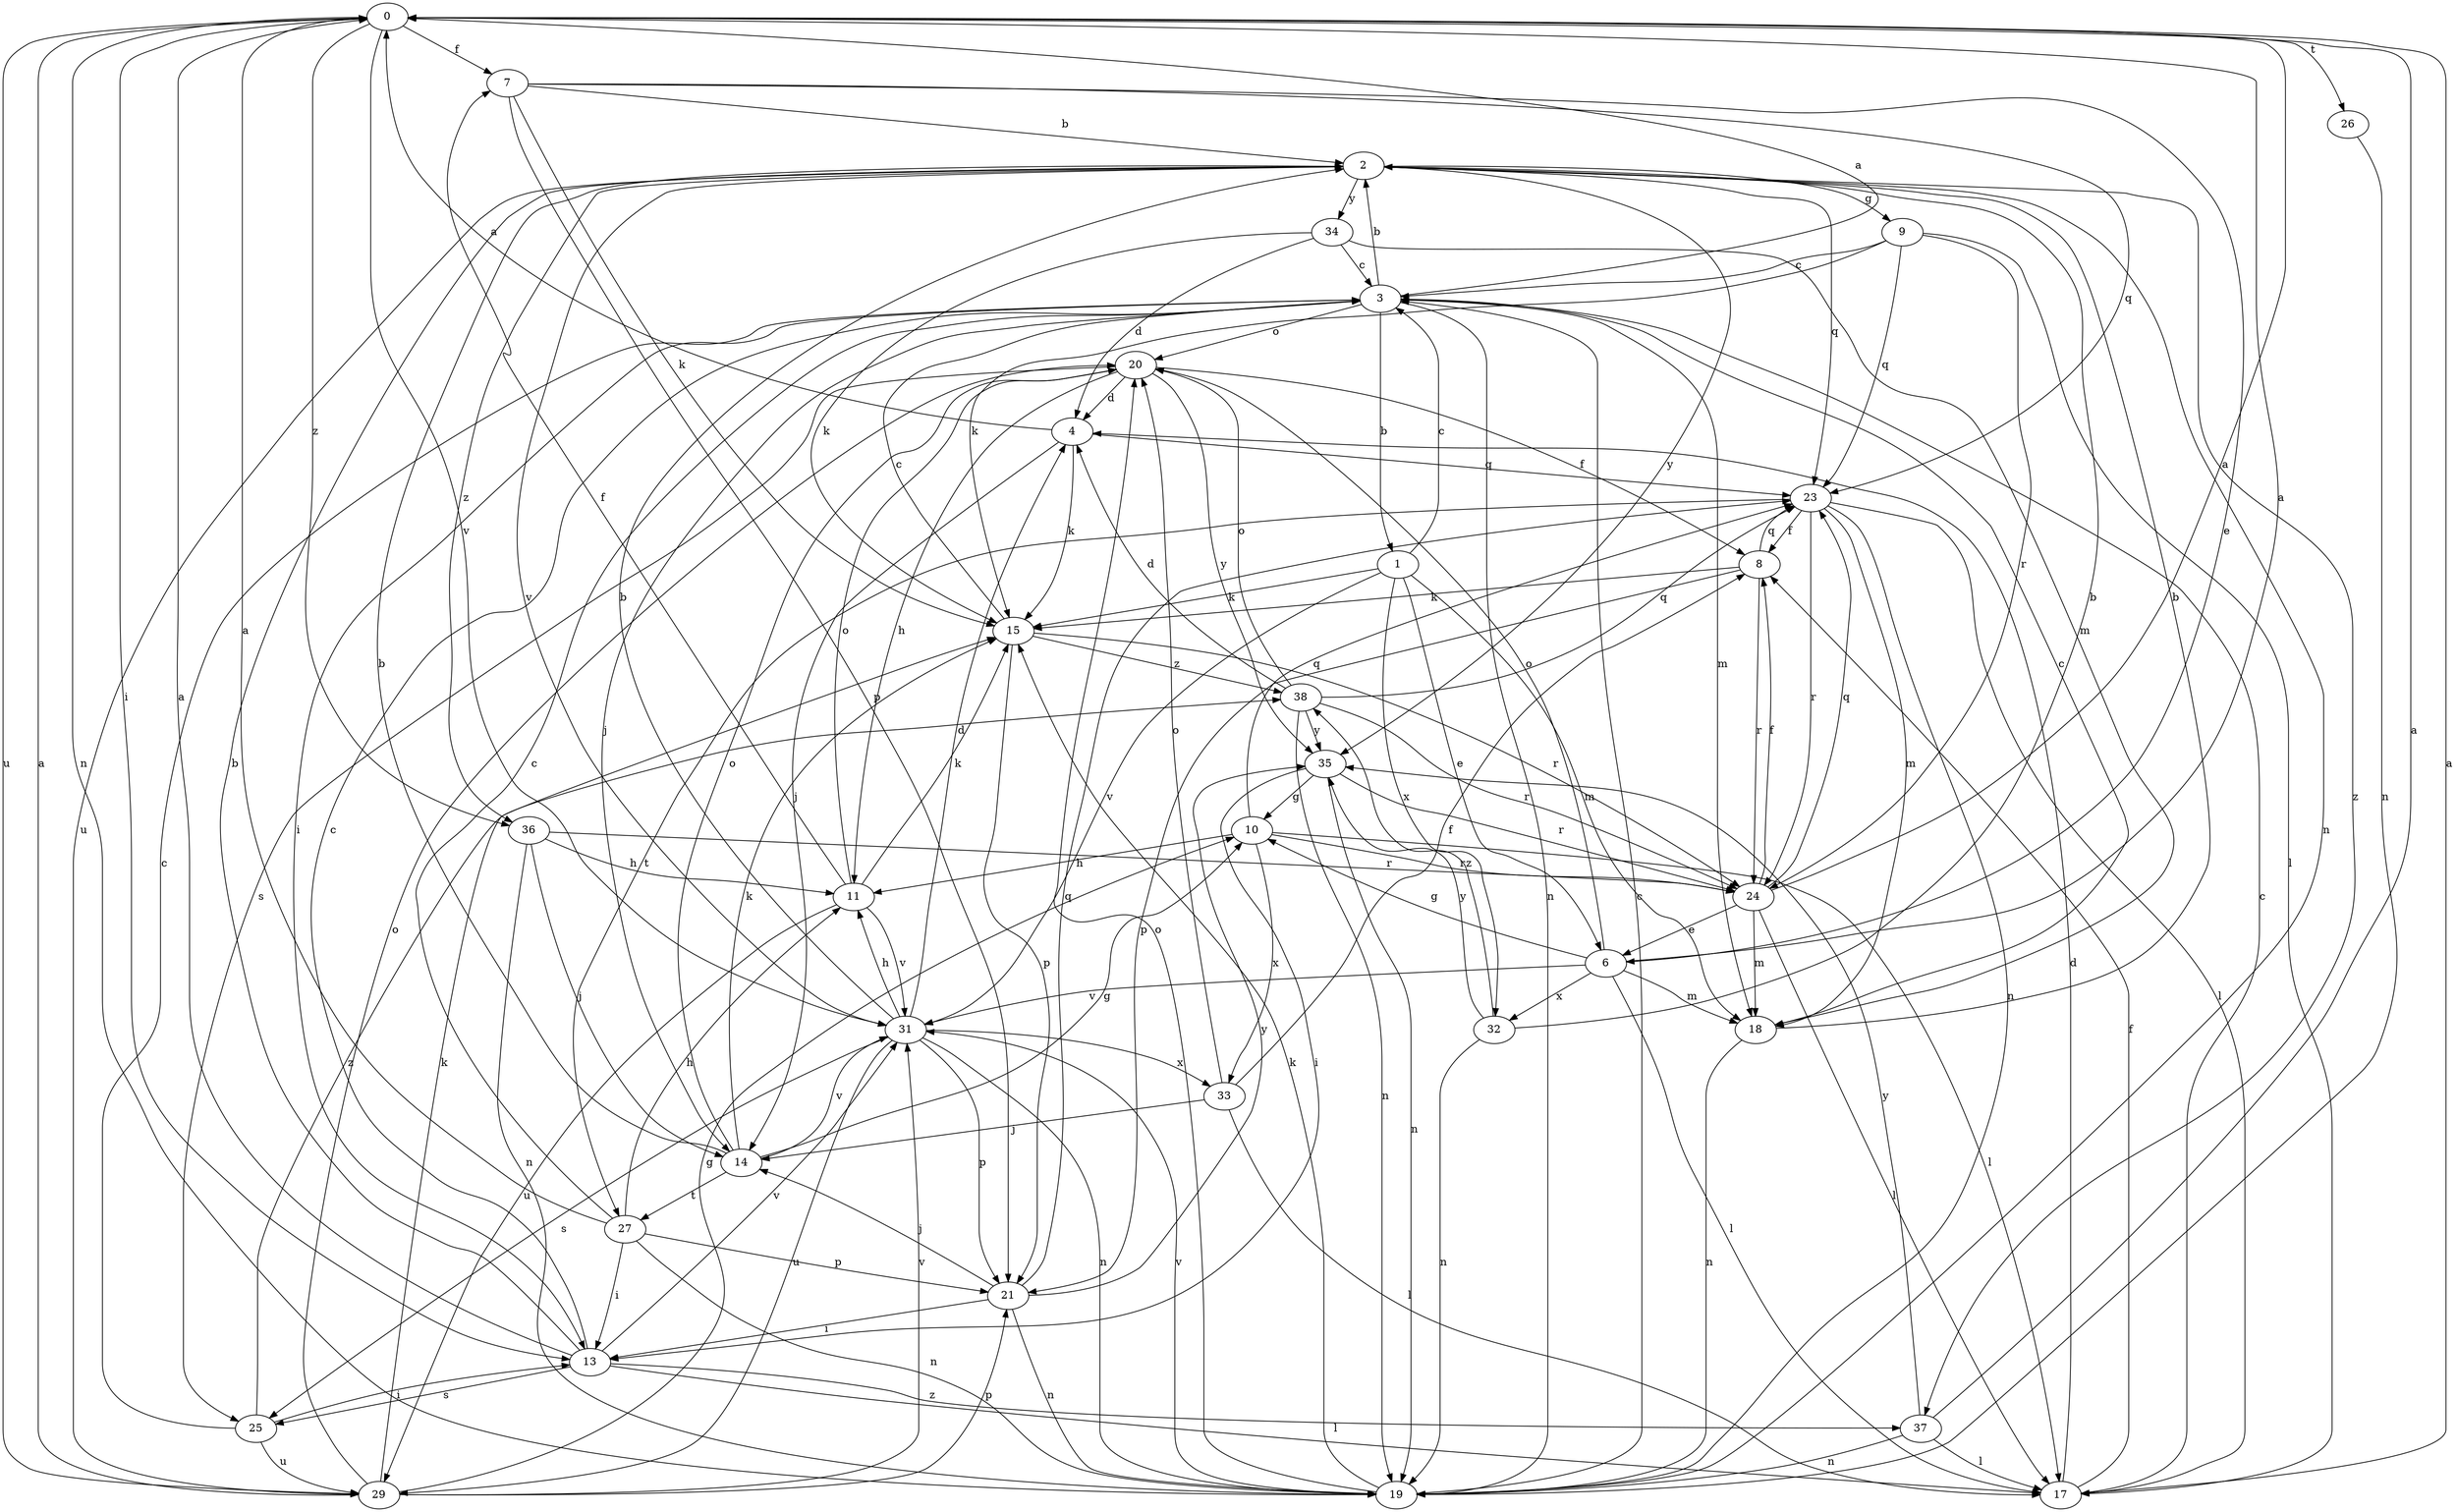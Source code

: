 strict digraph  {
0;
1;
2;
3;
4;
6;
7;
8;
9;
10;
11;
13;
14;
15;
17;
18;
19;
20;
21;
23;
24;
25;
26;
27;
29;
31;
32;
33;
34;
35;
36;
37;
38;
0 -> 7  [label=f];
0 -> 13  [label=i];
0 -> 19  [label=n];
0 -> 26  [label=t];
0 -> 29  [label=u];
0 -> 31  [label=v];
0 -> 36  [label=z];
1 -> 3  [label=c];
1 -> 6  [label=e];
1 -> 15  [label=k];
1 -> 18  [label=m];
1 -> 31  [label=v];
1 -> 32  [label=x];
2 -> 9  [label=g];
2 -> 19  [label=n];
2 -> 23  [label=q];
2 -> 29  [label=u];
2 -> 31  [label=v];
2 -> 34  [label=y];
2 -> 35  [label=y];
2 -> 36  [label=z];
2 -> 37  [label=z];
3 -> 0  [label=a];
3 -> 1  [label=b];
3 -> 2  [label=b];
3 -> 13  [label=i];
3 -> 14  [label=j];
3 -> 18  [label=m];
3 -> 19  [label=n];
3 -> 20  [label=o];
4 -> 0  [label=a];
4 -> 14  [label=j];
4 -> 15  [label=k];
4 -> 23  [label=q];
6 -> 0  [label=a];
6 -> 10  [label=g];
6 -> 17  [label=l];
6 -> 18  [label=m];
6 -> 20  [label=o];
6 -> 31  [label=v];
6 -> 32  [label=x];
7 -> 2  [label=b];
7 -> 6  [label=e];
7 -> 15  [label=k];
7 -> 21  [label=p];
7 -> 23  [label=q];
8 -> 15  [label=k];
8 -> 21  [label=p];
8 -> 23  [label=q];
8 -> 24  [label=r];
9 -> 3  [label=c];
9 -> 15  [label=k];
9 -> 17  [label=l];
9 -> 23  [label=q];
9 -> 24  [label=r];
10 -> 11  [label=h];
10 -> 17  [label=l];
10 -> 23  [label=q];
10 -> 24  [label=r];
10 -> 33  [label=x];
11 -> 7  [label=f];
11 -> 15  [label=k];
11 -> 20  [label=o];
11 -> 29  [label=u];
11 -> 31  [label=v];
13 -> 0  [label=a];
13 -> 2  [label=b];
13 -> 3  [label=c];
13 -> 17  [label=l];
13 -> 25  [label=s];
13 -> 31  [label=v];
13 -> 37  [label=z];
14 -> 2  [label=b];
14 -> 10  [label=g];
14 -> 15  [label=k];
14 -> 20  [label=o];
14 -> 27  [label=t];
14 -> 31  [label=v];
15 -> 3  [label=c];
15 -> 21  [label=p];
15 -> 24  [label=r];
15 -> 38  [label=z];
17 -> 0  [label=a];
17 -> 3  [label=c];
17 -> 4  [label=d];
17 -> 8  [label=f];
18 -> 2  [label=b];
18 -> 3  [label=c];
18 -> 19  [label=n];
19 -> 3  [label=c];
19 -> 15  [label=k];
19 -> 20  [label=o];
19 -> 31  [label=v];
20 -> 4  [label=d];
20 -> 8  [label=f];
20 -> 11  [label=h];
20 -> 25  [label=s];
20 -> 35  [label=y];
21 -> 13  [label=i];
21 -> 14  [label=j];
21 -> 19  [label=n];
21 -> 23  [label=q];
21 -> 35  [label=y];
23 -> 8  [label=f];
23 -> 17  [label=l];
23 -> 18  [label=m];
23 -> 19  [label=n];
23 -> 24  [label=r];
23 -> 27  [label=t];
24 -> 0  [label=a];
24 -> 6  [label=e];
24 -> 8  [label=f];
24 -> 17  [label=l];
24 -> 18  [label=m];
24 -> 23  [label=q];
25 -> 3  [label=c];
25 -> 13  [label=i];
25 -> 29  [label=u];
25 -> 38  [label=z];
26 -> 19  [label=n];
27 -> 0  [label=a];
27 -> 3  [label=c];
27 -> 11  [label=h];
27 -> 13  [label=i];
27 -> 19  [label=n];
27 -> 21  [label=p];
29 -> 0  [label=a];
29 -> 10  [label=g];
29 -> 15  [label=k];
29 -> 20  [label=o];
29 -> 21  [label=p];
29 -> 31  [label=v];
31 -> 2  [label=b];
31 -> 4  [label=d];
31 -> 11  [label=h];
31 -> 19  [label=n];
31 -> 21  [label=p];
31 -> 25  [label=s];
31 -> 29  [label=u];
31 -> 33  [label=x];
32 -> 2  [label=b];
32 -> 19  [label=n];
32 -> 35  [label=y];
32 -> 38  [label=z];
33 -> 8  [label=f];
33 -> 14  [label=j];
33 -> 17  [label=l];
33 -> 20  [label=o];
34 -> 3  [label=c];
34 -> 4  [label=d];
34 -> 15  [label=k];
34 -> 18  [label=m];
35 -> 10  [label=g];
35 -> 13  [label=i];
35 -> 19  [label=n];
35 -> 24  [label=r];
36 -> 11  [label=h];
36 -> 14  [label=j];
36 -> 19  [label=n];
36 -> 24  [label=r];
37 -> 0  [label=a];
37 -> 17  [label=l];
37 -> 19  [label=n];
37 -> 35  [label=y];
38 -> 4  [label=d];
38 -> 19  [label=n];
38 -> 20  [label=o];
38 -> 23  [label=q];
38 -> 24  [label=r];
38 -> 35  [label=y];
}
